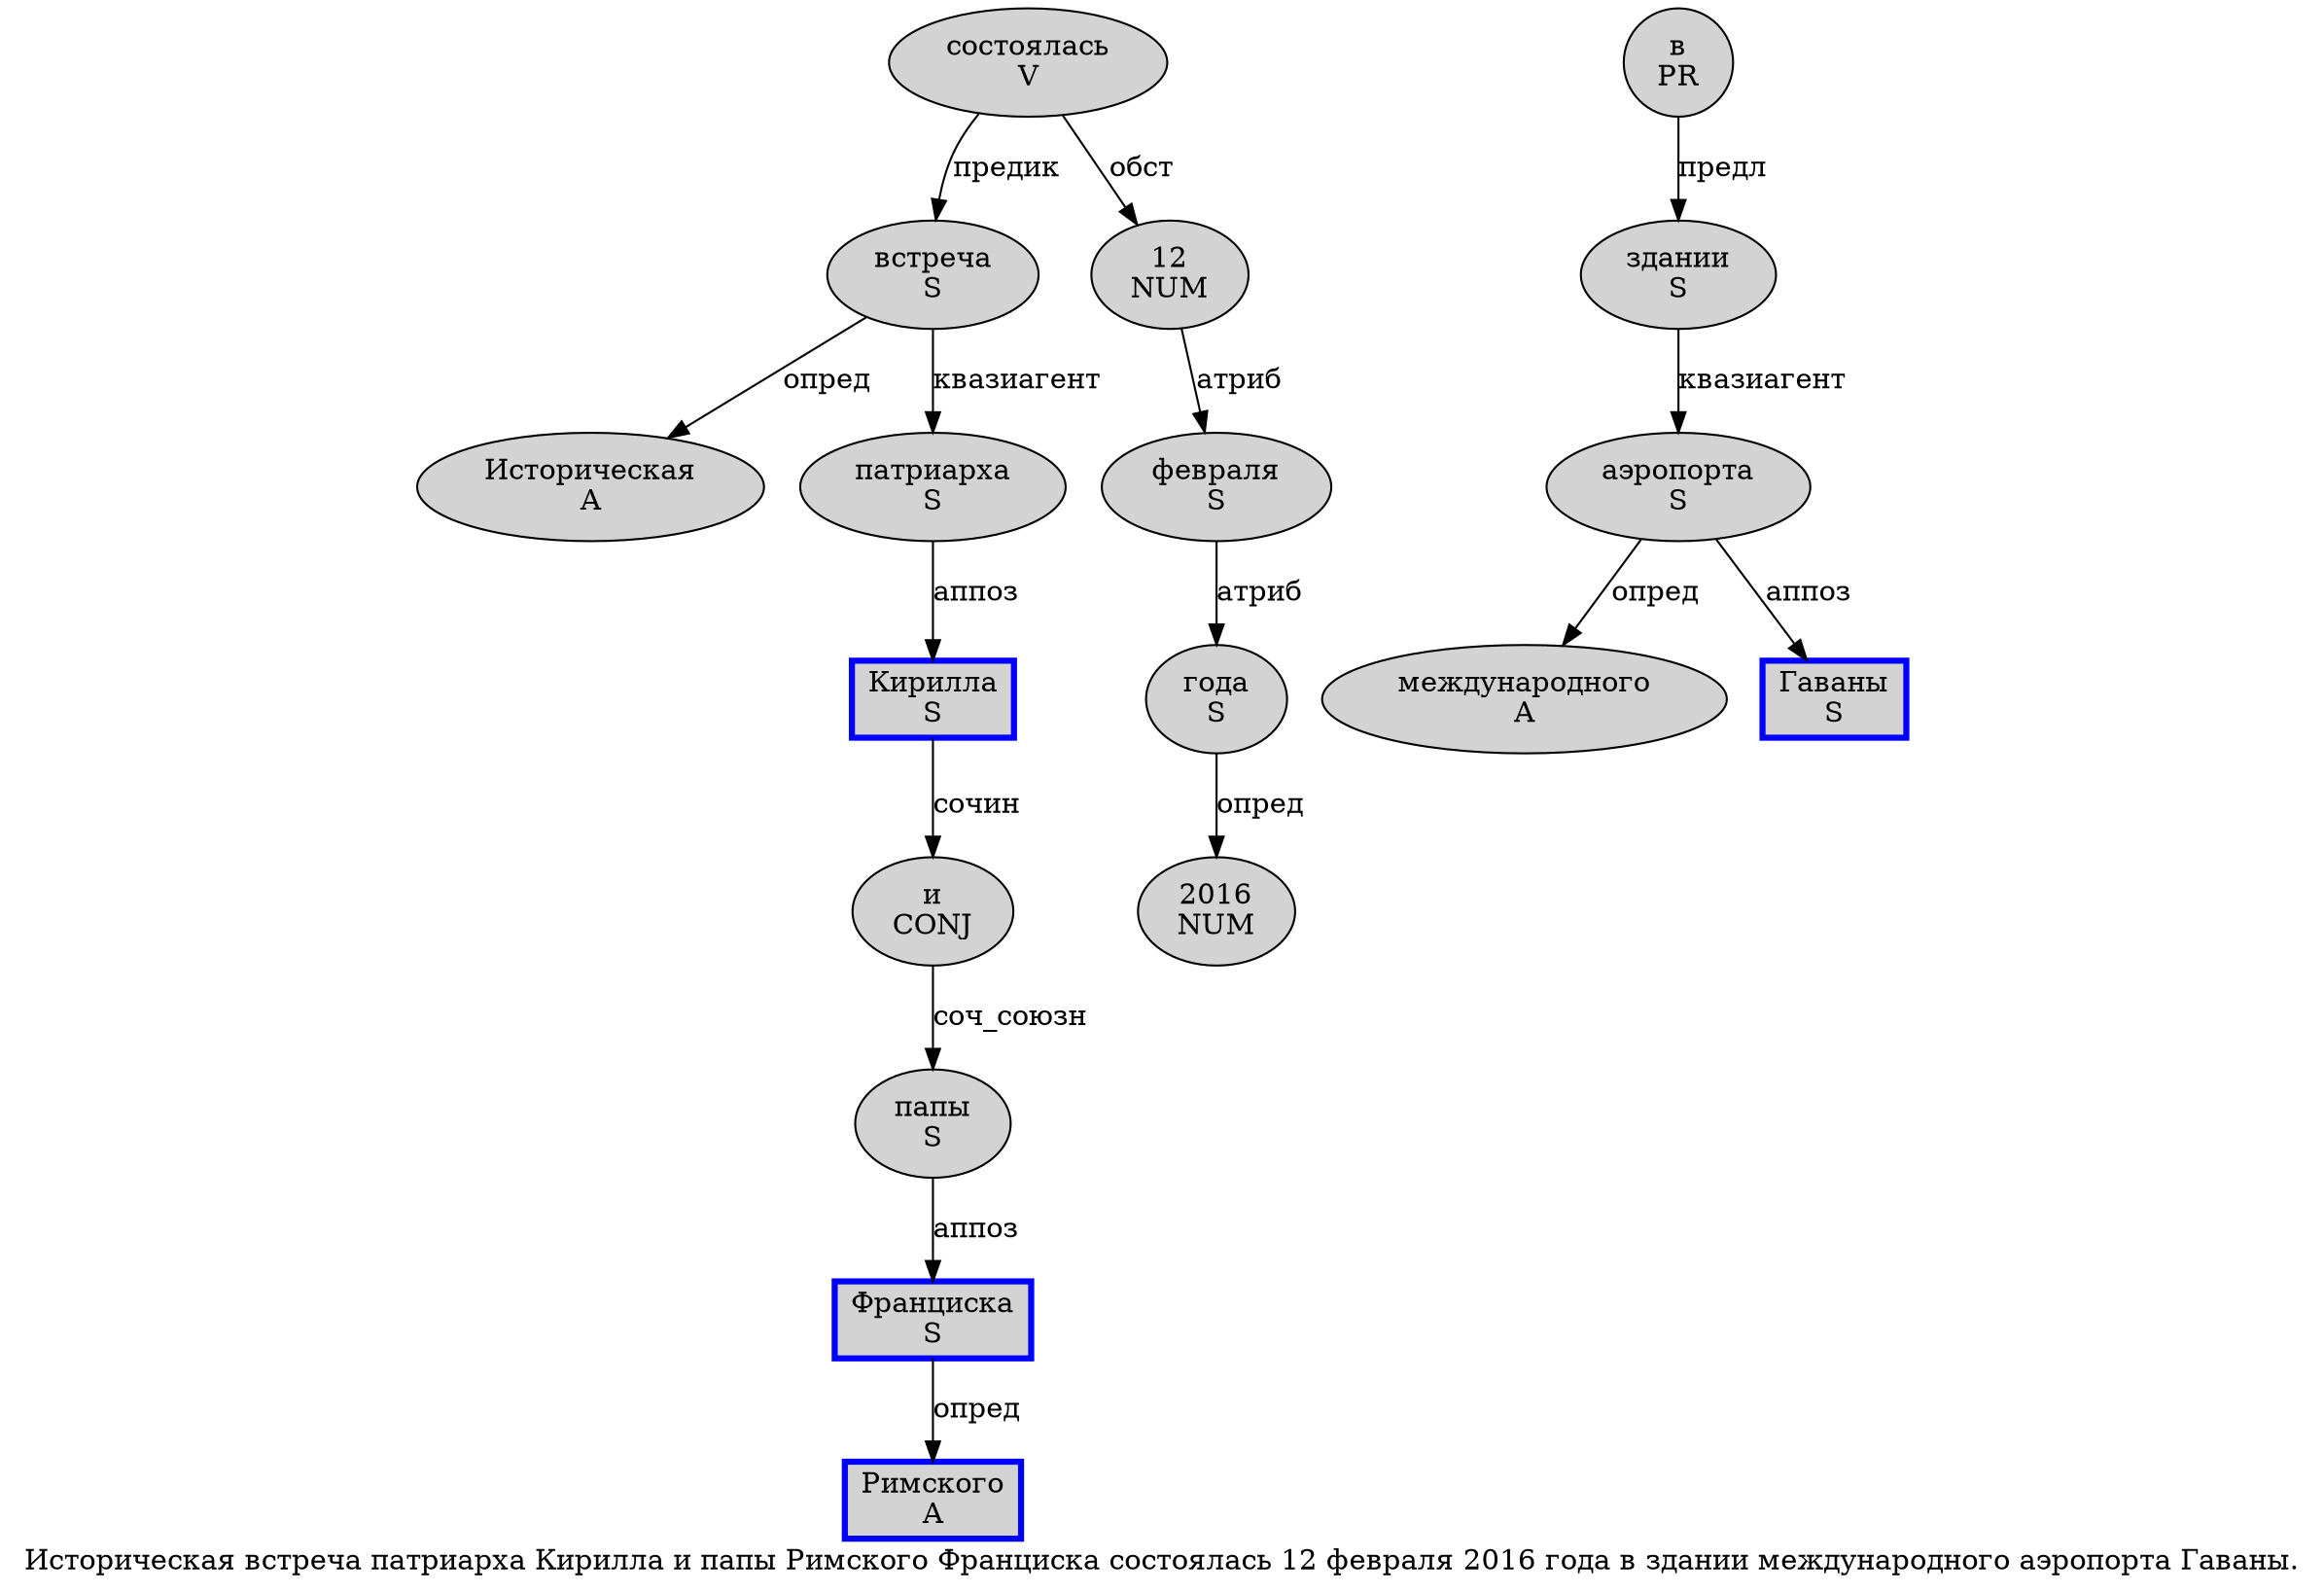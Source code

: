 digraph SENTENCE_213 {
	graph [label="Историческая встреча патриарха Кирилла и папы Римского Франциска состоялась 12 февраля 2016 года в здании международного аэропорта Гаваны."]
	node [style=filled]
		0 [label="Историческая
A" color="" fillcolor=lightgray penwidth=1 shape=ellipse]
		1 [label="встреча
S" color="" fillcolor=lightgray penwidth=1 shape=ellipse]
		2 [label="патриарха
S" color="" fillcolor=lightgray penwidth=1 shape=ellipse]
		3 [label="Кирилла
S" color=blue fillcolor=lightgray penwidth=3 shape=box]
		4 [label="и
CONJ" color="" fillcolor=lightgray penwidth=1 shape=ellipse]
		5 [label="папы
S" color="" fillcolor=lightgray penwidth=1 shape=ellipse]
		6 [label="Римского
A" color=blue fillcolor=lightgray penwidth=3 shape=box]
		7 [label="Франциска
S" color=blue fillcolor=lightgray penwidth=3 shape=box]
		8 [label="состоялась
V" color="" fillcolor=lightgray penwidth=1 shape=ellipse]
		9 [label="12
NUM" color="" fillcolor=lightgray penwidth=1 shape=ellipse]
		10 [label="февраля
S" color="" fillcolor=lightgray penwidth=1 shape=ellipse]
		11 [label="2016
NUM" color="" fillcolor=lightgray penwidth=1 shape=ellipse]
		12 [label="года
S" color="" fillcolor=lightgray penwidth=1 shape=ellipse]
		13 [label="в
PR" color="" fillcolor=lightgray penwidth=1 shape=ellipse]
		14 [label="здании
S" color="" fillcolor=lightgray penwidth=1 shape=ellipse]
		15 [label="международного
A" color="" fillcolor=lightgray penwidth=1 shape=ellipse]
		16 [label="аэропорта
S" color="" fillcolor=lightgray penwidth=1 shape=ellipse]
		17 [label="Гаваны
S" color=blue fillcolor=lightgray penwidth=3 shape=box]
			9 -> 10 [label="атриб"]
			8 -> 1 [label="предик"]
			8 -> 9 [label="обст"]
			2 -> 3 [label="аппоз"]
			5 -> 7 [label="аппоз"]
			3 -> 4 [label="сочин"]
			14 -> 16 [label="квазиагент"]
			1 -> 0 [label="опред"]
			1 -> 2 [label="квазиагент"]
			7 -> 6 [label="опред"]
			10 -> 12 [label="атриб"]
			12 -> 11 [label="опред"]
			16 -> 15 [label="опред"]
			16 -> 17 [label="аппоз"]
			13 -> 14 [label="предл"]
			4 -> 5 [label="соч_союзн"]
}